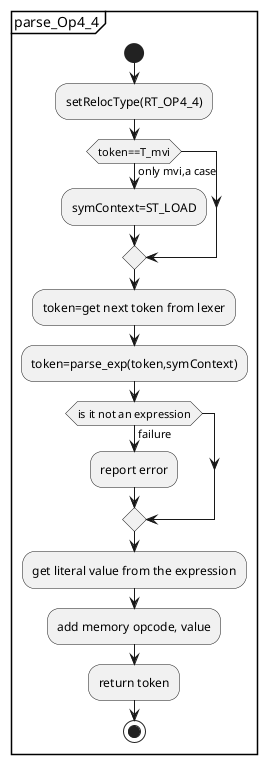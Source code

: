 @startuml
partition "parse_Op4_4" {
start
 :setRelocType(RT_OP4_4);
 if (token==T_mvi) then (only mvi,a case)
   :symContext=ST_LOAD;
 endif
 :token=get next token from lexer;
 :token=parse_exp(token,symContext);
 if(is it not an expression) then (failure)
   :report error;
 endif
 :get literal value from the expression;
 :add memory opcode, value;
 :return token;
stop
}
@enduml

